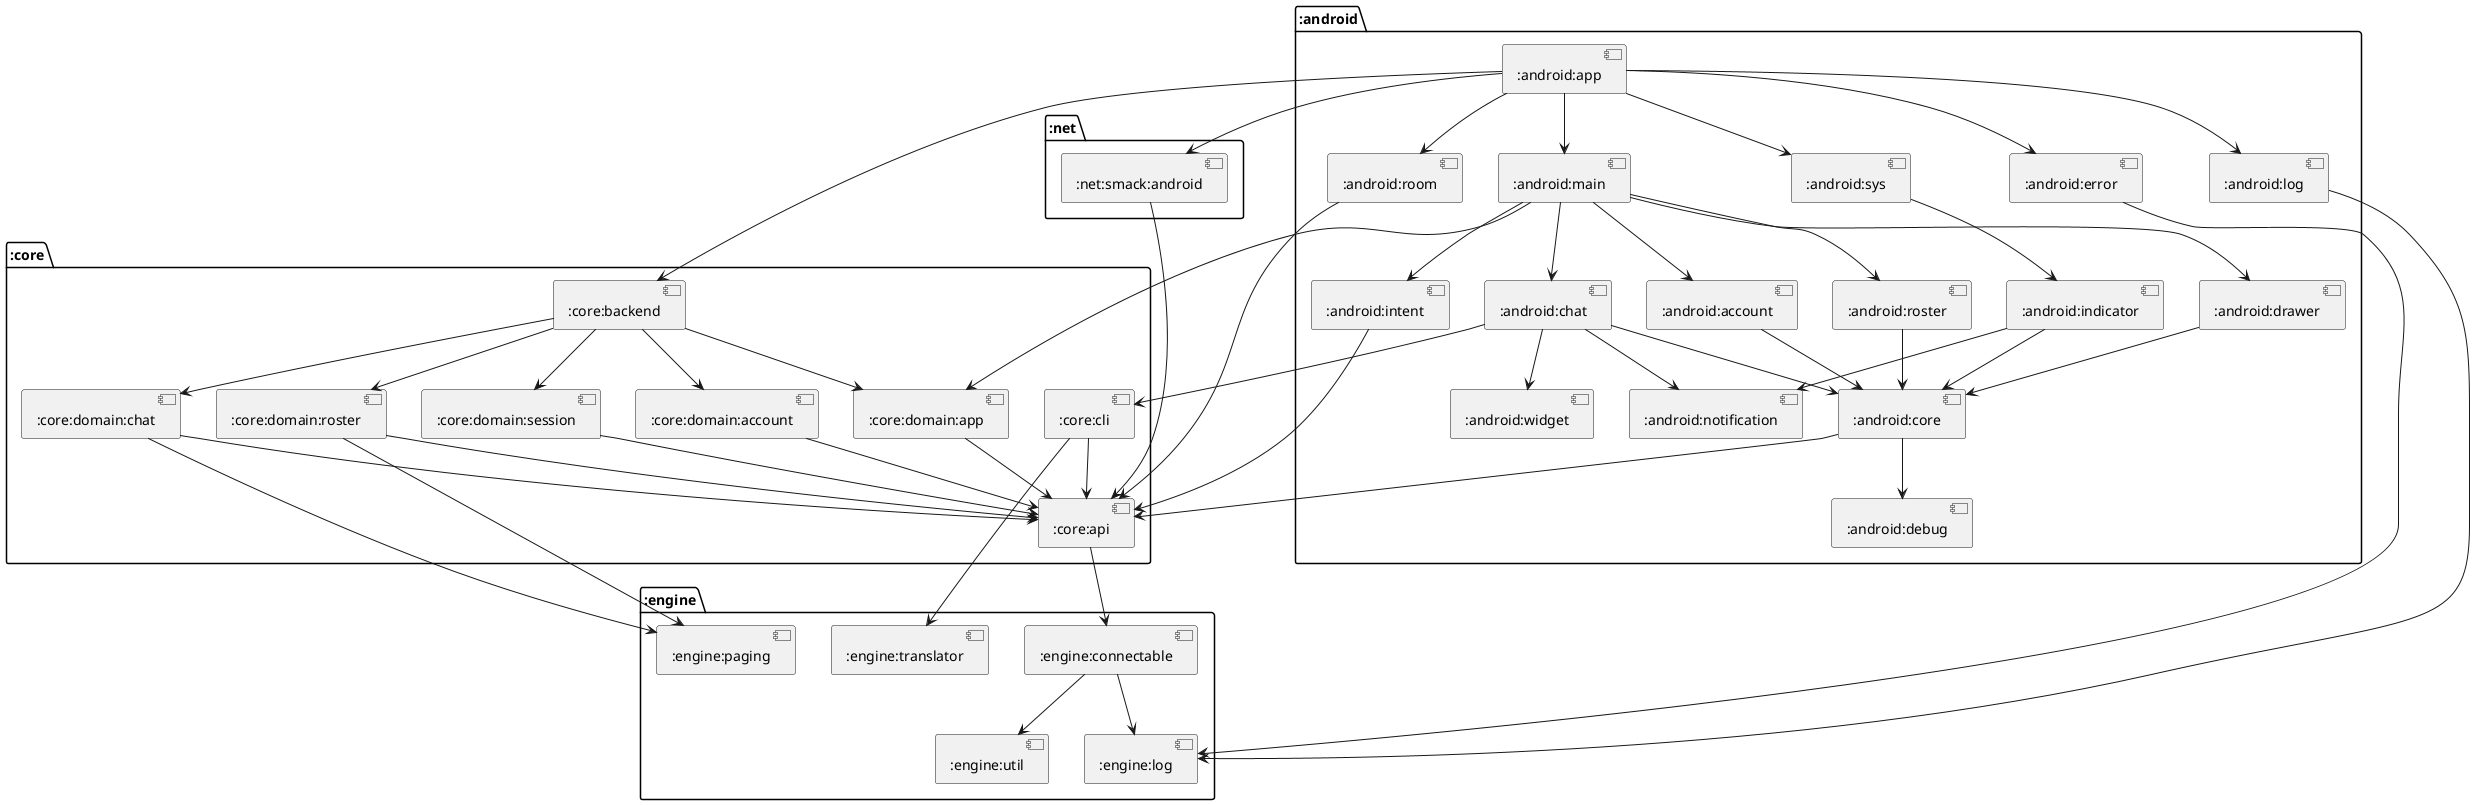 @startuml
package ":core" {
[:core:backend]
[:core:domain:app]
[:core:domain:session]
[:core:domain:account]
[:core:domain:chat]
[:core:domain:roster]
[:core:api]
[:core:cli]
}
package ":net" {
[:net:smack:android]
}
package ":android" {
[:android:room]
[:android:sys]
[:android:log]
[:android:error]
[:android:main]
[:android:indicator]
[:android:core]
[:android:notification]
[:android:debug]
[:android:intent]
[:android:account]
[:android:roster]
[:android:chat]
[:android:drawer]
[:android:widget]
[:android:app]
}
package ":engine" {
[:engine:connectable]
[:engine:util]
[:engine:log]
[:engine:paging]
[:engine:translator]
}
[:core:backend] --> [:core:domain:app]
[:core:backend] --> [:core:domain:session]
[:core:backend] --> [:core:domain:account]
[:core:backend] --> [:core:domain:chat]
[:core:backend] --> [:core:domain:roster]
[:net:smack:android] --> [:core:api]
[:android:room] --> [:core:api]
[:android:sys] --> [:android:indicator]
[:android:log] --> [:engine:log]
[:android:error] --> [:engine:log]
[:android:main] --> [:android:intent]
[:android:main] --> [:android:account]
[:android:main] --> [:android:roster]
[:android:main] --> [:android:chat]
[:android:main] --> [:android:drawer]
[:android:main] --> [:core:domain:app]
[:core:domain:app] --> [:core:api]
[:core:domain:session] --> [:core:api]
[:core:domain:account] --> [:core:api]
[:core:domain:chat] --> [:engine:paging]
[:core:domain:chat] --> [:core:api]
[:core:domain:roster] --> [:engine:paging]
[:core:domain:roster] --> [:core:api]
[:core:api] --> [:engine:connectable]
[:engine:connectable] --> [:engine:util]
[:engine:connectable] --> [:engine:log]
[:android:indicator] --> [:android:core]
[:android:indicator] --> [:android:notification]
[:android:core] --> [:core:api]
[:android:core] --> [:android:debug]
[:android:intent] --> [:core:api]
[:android:account] --> [:android:core]
[:android:roster] --> [:android:core]
[:android:chat] --> [:android:core]
[:android:chat] --> [:android:notification]
[:android:chat] --> [:android:widget]
[:android:chat] --> [:core:cli]
[:android:drawer] --> [:android:core]
[:core:cli] --> [:engine:translator]
[:core:cli] --> [:core:api]
[:android:app] --> [:core:backend]
[:android:app] --> [:net:smack:android]
[:android:app] --> [:android:room]
[:android:app] --> [:android:sys]
[:android:app] --> [:android:log]
[:android:app] --> [:android:error]
[:android:app] --> [:android:main]
@enduml
